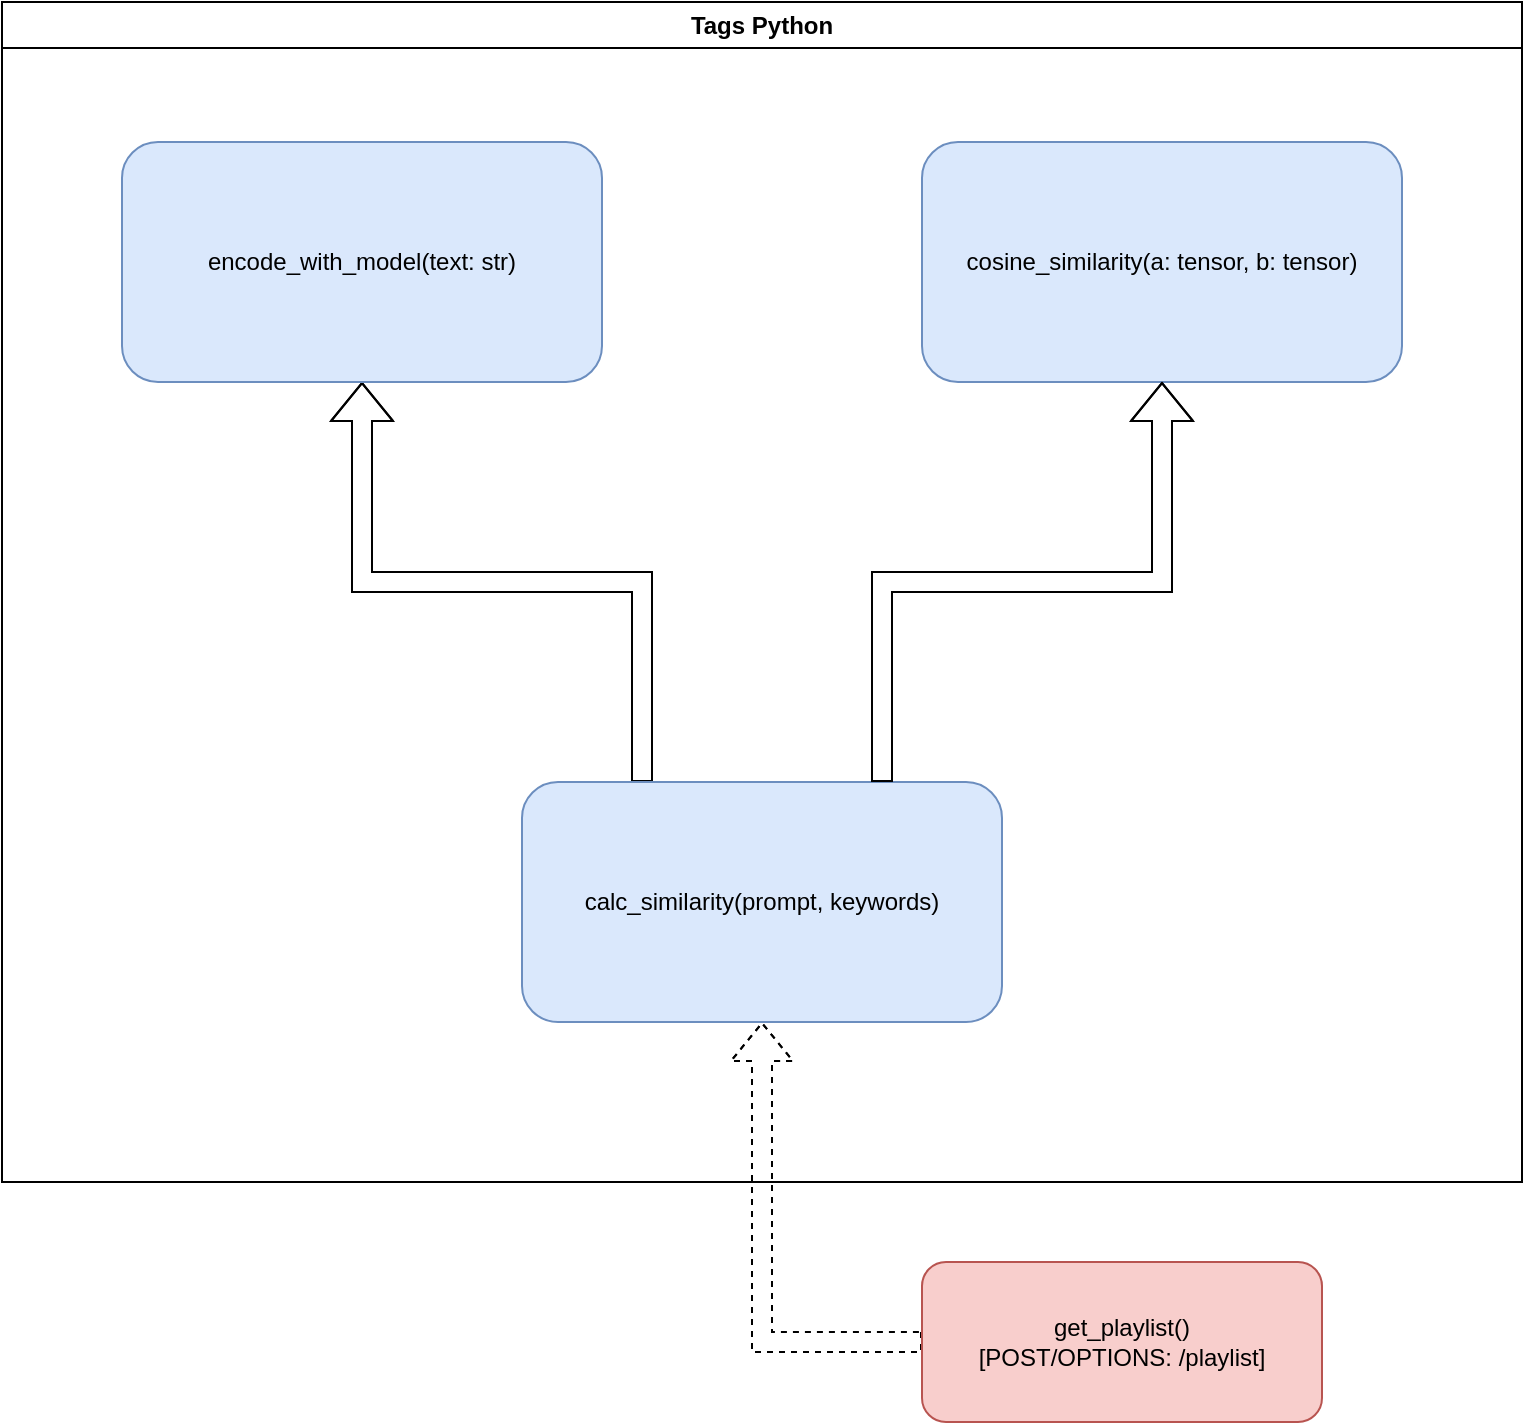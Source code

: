 <mxfile version="21.2.9" type="github">
  <diagram id="R2lEEEUBdFMjLlhIrx00" name="Page-1">
    <mxGraphModel dx="1393" dy="758" grid="1" gridSize="10" guides="1" tooltips="1" connect="1" arrows="1" fold="1" page="1" pageScale="1" pageWidth="800" pageHeight="800" math="0" shadow="0" extFonts="Permanent Marker^https://fonts.googleapis.com/css?family=Permanent+Marker">
      <root>
        <mxCell id="0" />
        <mxCell id="1" parent="0" />
        <mxCell id="KxgXaDG1DJFcyEZFzMEs-33" value="" style="edgeStyle=orthogonalEdgeStyle;rounded=0;orthogonalLoop=1;jettySize=auto;html=1;shape=flexArrow;startArrow=none;startFill=0;dashed=1;exitX=0;exitY=0.5;exitDx=0;exitDy=0;" parent="1" source="KxgXaDG1DJFcyEZFzMEs-27" target="KxgXaDG1DJFcyEZFzMEs-31" edge="1">
          <mxGeometry relative="1" as="geometry" />
        </mxCell>
        <mxCell id="KxgXaDG1DJFcyEZFzMEs-27" value="get_playlist()&lt;br&gt;[POST/OPTIONS: /playlist]" style="rounded=1;whiteSpace=wrap;html=1;fillColor=#f8cecc;strokeColor=#b85450;" parent="1" vertex="1">
          <mxGeometry x="480" y="640" width="200" height="80" as="geometry" />
        </mxCell>
        <mxCell id="KxgXaDG1DJFcyEZFzMEs-39" value="Tags Python" style="swimlane;whiteSpace=wrap;html=1;" parent="1" vertex="1">
          <mxGeometry x="20" y="10" width="760" height="590" as="geometry">
            <mxRectangle x="20" y="10" width="150" height="30" as="alternateBounds" />
          </mxGeometry>
        </mxCell>
        <mxCell id="HBssad15t7mIBAsWwdoE-4" value="" style="edgeStyle=orthogonalEdgeStyle;rounded=0;orthogonalLoop=1;jettySize=auto;html=1;entryX=0.5;entryY=1;entryDx=0;entryDy=0;shape=flexArrow;exitX=0.25;exitY=0;exitDx=0;exitDy=0;" edge="1" parent="KxgXaDG1DJFcyEZFzMEs-39" source="KxgXaDG1DJFcyEZFzMEs-31" target="HBssad15t7mIBAsWwdoE-1">
          <mxGeometry relative="1" as="geometry">
            <mxPoint x="100" y="450" as="targetPoint" />
          </mxGeometry>
        </mxCell>
        <mxCell id="KxgXaDG1DJFcyEZFzMEs-31" value="calc_similarity(prompt, keywords)" style="rounded=1;whiteSpace=wrap;html=1;fillColor=#dae8fc;strokeColor=#6c8ebf;" parent="KxgXaDG1DJFcyEZFzMEs-39" vertex="1">
          <mxGeometry x="260" y="390" width="240" height="120" as="geometry" />
        </mxCell>
        <mxCell id="HBssad15t7mIBAsWwdoE-1" value="encode_with_model(text: str)" style="rounded=1;whiteSpace=wrap;html=1;fillColor=#dae8fc;strokeColor=#6c8ebf;" vertex="1" parent="KxgXaDG1DJFcyEZFzMEs-39">
          <mxGeometry x="60" y="70" width="240" height="120" as="geometry" />
        </mxCell>
        <mxCell id="HBssad15t7mIBAsWwdoE-2" value="cosine_similarity(a: tensor, b: tensor)" style="rounded=1;whiteSpace=wrap;html=1;fillColor=#dae8fc;strokeColor=#6c8ebf;" vertex="1" parent="KxgXaDG1DJFcyEZFzMEs-39">
          <mxGeometry x="460" y="70" width="240" height="120" as="geometry" />
        </mxCell>
        <mxCell id="HBssad15t7mIBAsWwdoE-5" value="" style="edgeStyle=orthogonalEdgeStyle;rounded=0;orthogonalLoop=1;jettySize=auto;html=1;entryX=0.5;entryY=1;entryDx=0;entryDy=0;shape=flexArrow;exitX=0.75;exitY=0;exitDx=0;exitDy=0;" edge="1" parent="KxgXaDG1DJFcyEZFzMEs-39" source="KxgXaDG1DJFcyEZFzMEs-31" target="HBssad15t7mIBAsWwdoE-2">
          <mxGeometry relative="1" as="geometry">
            <mxPoint x="390" y="400" as="sourcePoint" />
            <mxPoint x="190" y="200" as="targetPoint" />
          </mxGeometry>
        </mxCell>
      </root>
    </mxGraphModel>
  </diagram>
</mxfile>
